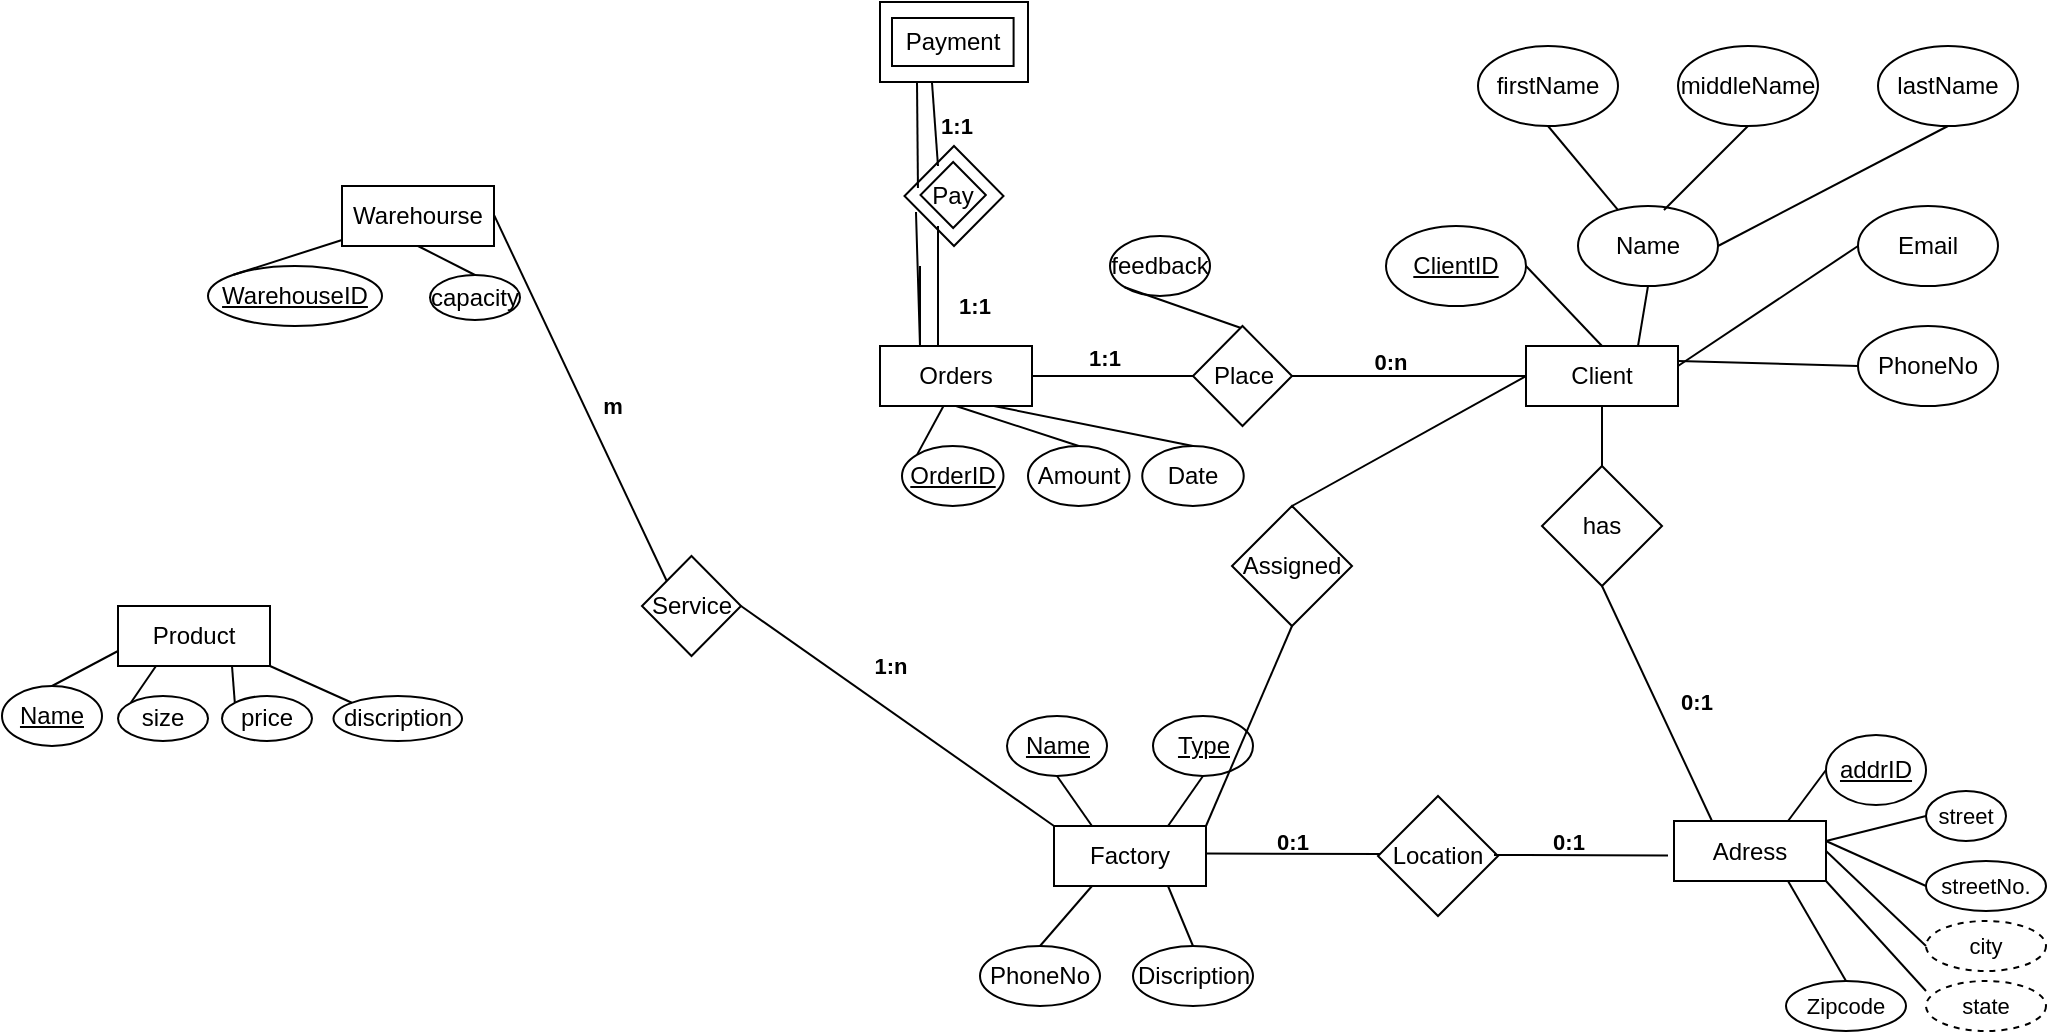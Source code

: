 <mxfile version="19.0.0" type="github">
  <diagram id="euGVbijHBK79JXhbVK_S" name="Page-1">
    <mxGraphModel dx="1741" dy="474" grid="1" gridSize="10" guides="1" tooltips="1" connect="1" arrows="1" fold="1" page="1" pageScale="1" pageWidth="827" pageHeight="1169" math="0" shadow="0">
      <root>
        <mxCell id="0" />
        <mxCell id="1" parent="0" />
        <mxCell id="8rBcMEOyOnEWWZbrD7cP-1" value="Client" style="rounded=0;whiteSpace=wrap;html=1;" vertex="1" parent="1">
          <mxGeometry x="572" y="390" width="76" height="30" as="geometry" />
        </mxCell>
        <mxCell id="8rBcMEOyOnEWWZbrD7cP-2" value="Name" style="ellipse;whiteSpace=wrap;html=1;" vertex="1" parent="1">
          <mxGeometry x="598" y="320" width="70" height="40" as="geometry" />
        </mxCell>
        <mxCell id="8rBcMEOyOnEWWZbrD7cP-3" value="" style="endArrow=none;html=1;rounded=0;entryX=0.5;entryY=1;entryDx=0;entryDy=0;" edge="1" parent="1" target="8rBcMEOyOnEWWZbrD7cP-2">
          <mxGeometry width="50" height="50" relative="1" as="geometry">
            <mxPoint x="628" y="390" as="sourcePoint" />
            <mxPoint x="678" y="340" as="targetPoint" />
          </mxGeometry>
        </mxCell>
        <mxCell id="8rBcMEOyOnEWWZbrD7cP-5" value="firstName" style="ellipse;whiteSpace=wrap;html=1;" vertex="1" parent="1">
          <mxGeometry x="548" y="240" width="70" height="40" as="geometry" />
        </mxCell>
        <mxCell id="8rBcMEOyOnEWWZbrD7cP-7" value="" style="endArrow=none;html=1;rounded=0;entryX=0.5;entryY=1;entryDx=0;entryDy=0;" edge="1" parent="1" source="8rBcMEOyOnEWWZbrD7cP-2" target="8rBcMEOyOnEWWZbrD7cP-5">
          <mxGeometry width="50" height="50" relative="1" as="geometry">
            <mxPoint x="700" y="335" as="sourcePoint" />
            <mxPoint x="750" y="315" as="targetPoint" />
          </mxGeometry>
        </mxCell>
        <mxCell id="8rBcMEOyOnEWWZbrD7cP-8" value="middleName" style="ellipse;whiteSpace=wrap;html=1;" vertex="1" parent="1">
          <mxGeometry x="648" y="240" width="70" height="40" as="geometry" />
        </mxCell>
        <mxCell id="8rBcMEOyOnEWWZbrD7cP-9" value="" style="endArrow=none;html=1;rounded=0;entryX=0.5;entryY=1;entryDx=0;entryDy=0;exitX=0.614;exitY=0.05;exitDx=0;exitDy=0;exitPerimeter=0;" edge="1" parent="1" source="8rBcMEOyOnEWWZbrD7cP-2" target="8rBcMEOyOnEWWZbrD7cP-8">
          <mxGeometry width="50" height="50" relative="1" as="geometry">
            <mxPoint x="710" y="345" as="sourcePoint" />
            <mxPoint x="760" y="325" as="targetPoint" />
          </mxGeometry>
        </mxCell>
        <mxCell id="8rBcMEOyOnEWWZbrD7cP-10" value="lastName" style="ellipse;whiteSpace=wrap;html=1;" vertex="1" parent="1">
          <mxGeometry x="748" y="240" width="70" height="40" as="geometry" />
        </mxCell>
        <mxCell id="8rBcMEOyOnEWWZbrD7cP-11" value="" style="endArrow=none;html=1;rounded=0;entryX=0.5;entryY=1;entryDx=0;entryDy=0;exitX=1;exitY=0.5;exitDx=0;exitDy=0;" edge="1" parent="1" source="8rBcMEOyOnEWWZbrD7cP-2" target="8rBcMEOyOnEWWZbrD7cP-10">
          <mxGeometry width="50" height="50" relative="1" as="geometry">
            <mxPoint x="698" y="360" as="sourcePoint" />
            <mxPoint x="758" y="370" as="targetPoint" />
          </mxGeometry>
        </mxCell>
        <mxCell id="8rBcMEOyOnEWWZbrD7cP-12" value="&lt;u&gt;ClientID&lt;/u&gt;" style="ellipse;whiteSpace=wrap;html=1;" vertex="1" parent="1">
          <mxGeometry x="502" y="330" width="70" height="40" as="geometry" />
        </mxCell>
        <mxCell id="8rBcMEOyOnEWWZbrD7cP-14" value="" style="endArrow=none;html=1;rounded=0;entryX=1;entryY=0.5;entryDx=0;entryDy=0;exitX=0.5;exitY=0;exitDx=0;exitDy=0;" edge="1" parent="1" source="8rBcMEOyOnEWWZbrD7cP-1" target="8rBcMEOyOnEWWZbrD7cP-12">
          <mxGeometry width="50" height="50" relative="1" as="geometry">
            <mxPoint x="668" y="530" as="sourcePoint" />
            <mxPoint x="557" y="360" as="targetPoint" />
          </mxGeometry>
        </mxCell>
        <mxCell id="8rBcMEOyOnEWWZbrD7cP-15" value="Adress" style="rounded=0;whiteSpace=wrap;html=1;" vertex="1" parent="1">
          <mxGeometry x="646" y="627.5" width="76" height="30" as="geometry" />
        </mxCell>
        <mxCell id="8rBcMEOyOnEWWZbrD7cP-16" value="Factory" style="rounded=0;whiteSpace=wrap;html=1;" vertex="1" parent="1">
          <mxGeometry x="336" y="630" width="76" height="30" as="geometry" />
        </mxCell>
        <mxCell id="8rBcMEOyOnEWWZbrD7cP-17" value="Product" style="rounded=0;whiteSpace=wrap;html=1;" vertex="1" parent="1">
          <mxGeometry x="-132" y="520" width="76" height="30" as="geometry" />
        </mxCell>
        <mxCell id="8rBcMEOyOnEWWZbrD7cP-18" value="Orders" style="rounded=0;whiteSpace=wrap;html=1;" vertex="1" parent="1">
          <mxGeometry x="249" y="390" width="76" height="30" as="geometry" />
        </mxCell>
        <mxCell id="8rBcMEOyOnEWWZbrD7cP-19" value="Warehourse" style="rounded=0;whiteSpace=wrap;html=1;" vertex="1" parent="1">
          <mxGeometry x="-20" y="310" width="76" height="30" as="geometry" />
        </mxCell>
        <mxCell id="8rBcMEOyOnEWWZbrD7cP-20" value="has" style="rhombus;whiteSpace=wrap;html=1;" vertex="1" parent="1">
          <mxGeometry x="580" y="450" width="60" height="60" as="geometry" />
        </mxCell>
        <mxCell id="8rBcMEOyOnEWWZbrD7cP-21" value="" style="endArrow=none;html=1;rounded=0;entryX=0.5;entryY=1;entryDx=0;entryDy=0;exitX=0.5;exitY=0;exitDx=0;exitDy=0;" edge="1" parent="1" source="8rBcMEOyOnEWWZbrD7cP-20" target="8rBcMEOyOnEWWZbrD7cP-1">
          <mxGeometry width="50" height="50" relative="1" as="geometry">
            <mxPoint x="620" y="445" as="sourcePoint" />
            <mxPoint x="593" y="415" as="targetPoint" />
          </mxGeometry>
        </mxCell>
        <mxCell id="8rBcMEOyOnEWWZbrD7cP-23" value="" style="endArrow=none;html=1;rounded=0;exitX=0.25;exitY=0;exitDx=0;exitDy=0;entryX=0.5;entryY=1;entryDx=0;entryDy=0;" edge="1" parent="1" source="8rBcMEOyOnEWWZbrD7cP-15" target="8rBcMEOyOnEWWZbrD7cP-20">
          <mxGeometry width="50" height="50" relative="1" as="geometry">
            <mxPoint x="519" y="530" as="sourcePoint" />
            <mxPoint x="519" y="510" as="targetPoint" />
          </mxGeometry>
        </mxCell>
        <mxCell id="8rBcMEOyOnEWWZbrD7cP-24" value="Email" style="ellipse;whiteSpace=wrap;html=1;" vertex="1" parent="1">
          <mxGeometry x="738" y="320" width="70" height="40" as="geometry" />
        </mxCell>
        <mxCell id="8rBcMEOyOnEWWZbrD7cP-25" value="PhoneNo" style="ellipse;whiteSpace=wrap;html=1;" vertex="1" parent="1">
          <mxGeometry x="738" y="380" width="70" height="40" as="geometry" />
        </mxCell>
        <mxCell id="8rBcMEOyOnEWWZbrD7cP-26" value="" style="endArrow=none;html=1;rounded=0;entryX=0;entryY=0.5;entryDx=0;entryDy=0;" edge="1" parent="1" target="8rBcMEOyOnEWWZbrD7cP-24">
          <mxGeometry width="50" height="50" relative="1" as="geometry">
            <mxPoint x="648" y="400" as="sourcePoint" />
            <mxPoint x="646" y="370" as="targetPoint" />
          </mxGeometry>
        </mxCell>
        <mxCell id="8rBcMEOyOnEWWZbrD7cP-27" value="" style="endArrow=none;html=1;rounded=0;entryX=0;entryY=0.5;entryDx=0;entryDy=0;exitX=1;exitY=0.25;exitDx=0;exitDy=0;" edge="1" parent="1" source="8rBcMEOyOnEWWZbrD7cP-1" target="8rBcMEOyOnEWWZbrD7cP-25">
          <mxGeometry width="50" height="50" relative="1" as="geometry">
            <mxPoint x="658" y="410" as="sourcePoint" />
            <mxPoint x="748" y="350" as="targetPoint" />
          </mxGeometry>
        </mxCell>
        <mxCell id="8rBcMEOyOnEWWZbrD7cP-30" value="&lt;u&gt;Name&lt;/u&gt;" style="ellipse;whiteSpace=wrap;html=1;" vertex="1" parent="1">
          <mxGeometry x="312.5" y="575" width="50" height="30" as="geometry" />
        </mxCell>
        <mxCell id="8rBcMEOyOnEWWZbrD7cP-31" value="&lt;u&gt;Type&lt;/u&gt;" style="ellipse;whiteSpace=wrap;html=1;" vertex="1" parent="1">
          <mxGeometry x="385.5" y="575" width="50" height="30" as="geometry" />
        </mxCell>
        <mxCell id="8rBcMEOyOnEWWZbrD7cP-32" value="Location" style="rhombus;whiteSpace=wrap;html=1;" vertex="1" parent="1">
          <mxGeometry x="498" y="615" width="60" height="60" as="geometry" />
        </mxCell>
        <mxCell id="8rBcMEOyOnEWWZbrD7cP-33" value="" style="endArrow=none;html=1;rounded=0;exitX=1;exitY=0.25;exitDx=0;exitDy=0;" edge="1" parent="1">
          <mxGeometry width="50" height="50" relative="1" as="geometry">
            <mxPoint x="412" y="643.75" as="sourcePoint" />
            <mxPoint x="499" y="644" as="targetPoint" />
          </mxGeometry>
        </mxCell>
        <mxCell id="8rBcMEOyOnEWWZbrD7cP-34" value="" style="endArrow=none;html=1;rounded=0;exitX=1;exitY=0.25;exitDx=0;exitDy=0;" edge="1" parent="1">
          <mxGeometry width="50" height="50" relative="1" as="geometry">
            <mxPoint x="556" y="644.5" as="sourcePoint" />
            <mxPoint x="643" y="644.75" as="targetPoint" />
          </mxGeometry>
        </mxCell>
        <mxCell id="8rBcMEOyOnEWWZbrD7cP-35" value="" style="endArrow=none;html=1;rounded=0;exitX=0.75;exitY=0;exitDx=0;exitDy=0;entryX=0.5;entryY=1;entryDx=0;entryDy=0;" edge="1" parent="1" source="8rBcMEOyOnEWWZbrD7cP-16" target="8rBcMEOyOnEWWZbrD7cP-31">
          <mxGeometry width="50" height="50" relative="1" as="geometry">
            <mxPoint x="422" y="653.75" as="sourcePoint" />
            <mxPoint x="509" y="654" as="targetPoint" />
          </mxGeometry>
        </mxCell>
        <mxCell id="8rBcMEOyOnEWWZbrD7cP-36" value="" style="endArrow=none;html=1;rounded=0;exitX=0.25;exitY=0;exitDx=0;exitDy=0;entryX=0.5;entryY=1;entryDx=0;entryDy=0;" edge="1" parent="1" source="8rBcMEOyOnEWWZbrD7cP-16" target="8rBcMEOyOnEWWZbrD7cP-30">
          <mxGeometry width="50" height="50" relative="1" as="geometry">
            <mxPoint x="403" y="640" as="sourcePoint" />
            <mxPoint x="420.5" y="615" as="targetPoint" />
          </mxGeometry>
        </mxCell>
        <mxCell id="8rBcMEOyOnEWWZbrD7cP-37" value="PhoneNo" style="ellipse;whiteSpace=wrap;html=1;" vertex="1" parent="1">
          <mxGeometry x="299" y="690" width="60" height="30" as="geometry" />
        </mxCell>
        <mxCell id="8rBcMEOyOnEWWZbrD7cP-38" value="Discription" style="ellipse;whiteSpace=wrap;html=1;" vertex="1" parent="1">
          <mxGeometry x="375.5" y="690" width="60" height="30" as="geometry" />
        </mxCell>
        <mxCell id="8rBcMEOyOnEWWZbrD7cP-39" value="" style="endArrow=none;html=1;rounded=0;exitX=0.5;exitY=0;exitDx=0;exitDy=0;entryX=0.25;entryY=1;entryDx=0;entryDy=0;" edge="1" parent="1" source="8rBcMEOyOnEWWZbrD7cP-37" target="8rBcMEOyOnEWWZbrD7cP-16">
          <mxGeometry width="50" height="50" relative="1" as="geometry">
            <mxPoint x="365" y="684" as="sourcePoint" />
            <mxPoint x="347.5" y="659" as="targetPoint" />
          </mxGeometry>
        </mxCell>
        <mxCell id="8rBcMEOyOnEWWZbrD7cP-40" value="" style="endArrow=none;html=1;rounded=0;exitX=0.75;exitY=1;exitDx=0;exitDy=0;entryX=0.5;entryY=0;entryDx=0;entryDy=0;" edge="1" parent="1" source="8rBcMEOyOnEWWZbrD7cP-16" target="8rBcMEOyOnEWWZbrD7cP-38">
          <mxGeometry width="50" height="50" relative="1" as="geometry">
            <mxPoint x="403" y="640" as="sourcePoint" />
            <mxPoint x="420.5" y="615" as="targetPoint" />
          </mxGeometry>
        </mxCell>
        <mxCell id="8rBcMEOyOnEWWZbrD7cP-41" value="&lt;u&gt;addrID&lt;/u&gt;" style="ellipse;whiteSpace=wrap;html=1;" vertex="1" parent="1">
          <mxGeometry x="722" y="584.5" width="50" height="35" as="geometry" />
        </mxCell>
        <mxCell id="8rBcMEOyOnEWWZbrD7cP-42" value="" style="endArrow=none;html=1;rounded=0;exitX=0.75;exitY=0;exitDx=0;exitDy=0;entryX=0;entryY=0.5;entryDx=0;entryDy=0;" edge="1" parent="1" source="8rBcMEOyOnEWWZbrD7cP-15" target="8rBcMEOyOnEWWZbrD7cP-41">
          <mxGeometry width="50" height="50" relative="1" as="geometry">
            <mxPoint x="406" y="637.5" as="sourcePoint" />
            <mxPoint x="423.5" y="612.5" as="targetPoint" />
          </mxGeometry>
        </mxCell>
        <mxCell id="8rBcMEOyOnEWWZbrD7cP-44" value="&lt;font style=&quot;font-size: 11px;&quot;&gt;street&lt;/font&gt;" style="ellipse;whiteSpace=wrap;html=1;fontSize=9;" vertex="1" parent="1">
          <mxGeometry x="772" y="612.5" width="40" height="25" as="geometry" />
        </mxCell>
        <mxCell id="8rBcMEOyOnEWWZbrD7cP-46" value="&lt;font style=&quot;font-size: 11px;&quot;&gt;streetNo.&lt;/font&gt;" style="ellipse;whiteSpace=wrap;html=1;fontSize=9;" vertex="1" parent="1">
          <mxGeometry x="772" y="647.5" width="60" height="25" as="geometry" />
        </mxCell>
        <mxCell id="8rBcMEOyOnEWWZbrD7cP-47" value="&lt;font style=&quot;font-size: 11px;&quot;&gt;city&lt;/font&gt;" style="ellipse;whiteSpace=wrap;html=1;fontSize=9;dashed=1;" vertex="1" parent="1">
          <mxGeometry x="772" y="677.5" width="60" height="25" as="geometry" />
        </mxCell>
        <mxCell id="8rBcMEOyOnEWWZbrD7cP-48" value="&lt;font style=&quot;font-size: 11px;&quot;&gt;state&lt;/font&gt;" style="ellipse;whiteSpace=wrap;html=1;fontSize=9;dashed=1;" vertex="1" parent="1">
          <mxGeometry x="772" y="707.5" width="60" height="25" as="geometry" />
        </mxCell>
        <mxCell id="8rBcMEOyOnEWWZbrD7cP-49" value="" style="endArrow=none;html=1;rounded=0;entryX=0;entryY=0.5;entryDx=0;entryDy=0;" edge="1" parent="1" target="8rBcMEOyOnEWWZbrD7cP-44">
          <mxGeometry width="50" height="50" relative="1" as="geometry">
            <mxPoint x="722" y="637.5" as="sourcePoint" />
            <mxPoint x="732" y="612" as="targetPoint" />
          </mxGeometry>
        </mxCell>
        <mxCell id="8rBcMEOyOnEWWZbrD7cP-50" value="" style="endArrow=none;html=1;rounded=0;entryX=0;entryY=0.5;entryDx=0;entryDy=0;" edge="1" parent="1" target="8rBcMEOyOnEWWZbrD7cP-46">
          <mxGeometry width="50" height="50" relative="1" as="geometry">
            <mxPoint x="722" y="637.5" as="sourcePoint" />
            <mxPoint x="782" y="635" as="targetPoint" />
          </mxGeometry>
        </mxCell>
        <mxCell id="8rBcMEOyOnEWWZbrD7cP-53" value="" style="endArrow=none;html=1;rounded=0;entryX=0;entryY=0.5;entryDx=0;entryDy=0;exitX=1;exitY=0.5;exitDx=0;exitDy=0;" edge="1" parent="1" source="8rBcMEOyOnEWWZbrD7cP-15" target="8rBcMEOyOnEWWZbrD7cP-47">
          <mxGeometry width="50" height="50" relative="1" as="geometry">
            <mxPoint x="732" y="647.5" as="sourcePoint" />
            <mxPoint x="782" y="670" as="targetPoint" />
          </mxGeometry>
        </mxCell>
        <mxCell id="8rBcMEOyOnEWWZbrD7cP-54" value="" style="endArrow=none;html=1;rounded=0;entryX=0;entryY=0.2;entryDx=0;entryDy=0;exitX=1;exitY=1;exitDx=0;exitDy=0;entryPerimeter=0;" edge="1" parent="1" source="8rBcMEOyOnEWWZbrD7cP-15" target="8rBcMEOyOnEWWZbrD7cP-48">
          <mxGeometry width="50" height="50" relative="1" as="geometry">
            <mxPoint x="732" y="652.5" as="sourcePoint" />
            <mxPoint x="782" y="700" as="targetPoint" />
          </mxGeometry>
        </mxCell>
        <mxCell id="8rBcMEOyOnEWWZbrD7cP-55" value="&lt;font style=&quot;font-size: 11px;&quot;&gt;Zipcode&lt;/font&gt;" style="ellipse;whiteSpace=wrap;html=1;fontSize=9;" vertex="1" parent="1">
          <mxGeometry x="702" y="707.5" width="60" height="25" as="geometry" />
        </mxCell>
        <mxCell id="8rBcMEOyOnEWWZbrD7cP-56" value="" style="endArrow=none;html=1;rounded=0;entryX=0.5;entryY=0;entryDx=0;entryDy=0;exitX=0.75;exitY=1;exitDx=0;exitDy=0;" edge="1" parent="1" source="8rBcMEOyOnEWWZbrD7cP-15" target="8rBcMEOyOnEWWZbrD7cP-55">
          <mxGeometry width="50" height="50" relative="1" as="geometry">
            <mxPoint x="732" y="667.5" as="sourcePoint" />
            <mxPoint x="782" y="722.5" as="targetPoint" />
          </mxGeometry>
        </mxCell>
        <mxCell id="8rBcMEOyOnEWWZbrD7cP-57" value="0:1" style="text;html=1;resizable=0;autosize=1;align=center;verticalAlign=middle;points=[];fillColor=none;strokeColor=none;rounded=0;dashed=1;fontSize=11;fontStyle=1" vertex="1" parent="1">
          <mxGeometry x="439.5" y="628" width="30" height="20" as="geometry" />
        </mxCell>
        <mxCell id="8rBcMEOyOnEWWZbrD7cP-58" value="0:1" style="text;html=1;resizable=0;autosize=1;align=center;verticalAlign=middle;points=[];fillColor=none;strokeColor=none;rounded=0;dashed=1;fontSize=11;fontStyle=1" vertex="1" parent="1">
          <mxGeometry x="578" y="628" width="30" height="20" as="geometry" />
        </mxCell>
        <mxCell id="8rBcMEOyOnEWWZbrD7cP-59" value="0:1" style="text;html=1;resizable=0;autosize=1;align=center;verticalAlign=middle;points=[];fillColor=none;strokeColor=none;rounded=0;dashed=1;fontSize=11;fontStyle=1" vertex="1" parent="1">
          <mxGeometry x="642" y="557.5" width="30" height="20" as="geometry" />
        </mxCell>
        <mxCell id="8rBcMEOyOnEWWZbrD7cP-60" value="Assigned" style="rhombus;whiteSpace=wrap;html=1;" vertex="1" parent="1">
          <mxGeometry x="425" y="470" width="60" height="60" as="geometry" />
        </mxCell>
        <mxCell id="8rBcMEOyOnEWWZbrD7cP-61" value="" style="endArrow=none;html=1;rounded=0;exitX=0.5;exitY=0;exitDx=0;exitDy=0;entryX=0;entryY=0.5;entryDx=0;entryDy=0;" edge="1" parent="1" source="8rBcMEOyOnEWWZbrD7cP-60" target="8rBcMEOyOnEWWZbrD7cP-1">
          <mxGeometry width="50" height="50" relative="1" as="geometry">
            <mxPoint x="561" y="520" as="sourcePoint" />
            <mxPoint x="669" y="405" as="targetPoint" />
          </mxGeometry>
        </mxCell>
        <mxCell id="8rBcMEOyOnEWWZbrD7cP-62" value="" style="endArrow=none;html=1;rounded=0;exitX=1;exitY=0;exitDx=0;exitDy=0;" edge="1" parent="1" source="8rBcMEOyOnEWWZbrD7cP-16">
          <mxGeometry width="50" height="50" relative="1" as="geometry">
            <mxPoint x="331" y="600" as="sourcePoint" />
            <mxPoint x="455" y="530" as="targetPoint" />
          </mxGeometry>
        </mxCell>
        <mxCell id="8rBcMEOyOnEWWZbrD7cP-63" value="Place" style="rhombus;whiteSpace=wrap;html=1;" vertex="1" parent="1">
          <mxGeometry x="405.5" y="380" width="49.5" height="50" as="geometry" />
        </mxCell>
        <mxCell id="8rBcMEOyOnEWWZbrD7cP-65" value="" style="endArrow=none;html=1;rounded=0;fontSize=11;entryX=0;entryY=0.5;entryDx=0;entryDy=0;exitX=1;exitY=0.5;exitDx=0;exitDy=0;" edge="1" parent="1" source="8rBcMEOyOnEWWZbrD7cP-63" target="8rBcMEOyOnEWWZbrD7cP-1">
          <mxGeometry width="50" height="50" relative="1" as="geometry">
            <mxPoint x="408" y="380" as="sourcePoint" />
            <mxPoint x="458" y="330" as="targetPoint" />
          </mxGeometry>
        </mxCell>
        <mxCell id="8rBcMEOyOnEWWZbrD7cP-66" value="" style="endArrow=none;html=1;rounded=0;fontSize=11;entryX=0;entryY=0.5;entryDx=0;entryDy=0;exitX=1;exitY=0.5;exitDx=0;exitDy=0;" edge="1" parent="1" source="8rBcMEOyOnEWWZbrD7cP-18" target="8rBcMEOyOnEWWZbrD7cP-63">
          <mxGeometry width="50" height="50" relative="1" as="geometry">
            <mxPoint x="214.5" y="400" as="sourcePoint" />
            <mxPoint x="338.5" y="385" as="targetPoint" />
          </mxGeometry>
        </mxCell>
        <mxCell id="8rBcMEOyOnEWWZbrD7cP-68" value="0:n" style="text;html=1;resizable=0;autosize=1;align=center;verticalAlign=middle;points=[];fillColor=none;strokeColor=none;rounded=0;dashed=1;fontSize=11;fontStyle=1" vertex="1" parent="1">
          <mxGeometry x="489" y="388" width="30" height="20" as="geometry" />
        </mxCell>
        <mxCell id="8rBcMEOyOnEWWZbrD7cP-69" value="feedback" style="ellipse;whiteSpace=wrap;html=1;" vertex="1" parent="1">
          <mxGeometry x="364" y="335" width="50" height="30" as="geometry" />
        </mxCell>
        <mxCell id="8rBcMEOyOnEWWZbrD7cP-70" value="" style="endArrow=none;html=1;rounded=0;entryX=0;entryY=1;entryDx=0;entryDy=0;" edge="1" parent="1" target="8rBcMEOyOnEWWZbrD7cP-69">
          <mxGeometry width="50" height="50" relative="1" as="geometry">
            <mxPoint x="429.5" y="381" as="sourcePoint" />
            <mxPoint x="429.5" y="370" as="targetPoint" />
          </mxGeometry>
        </mxCell>
        <mxCell id="8rBcMEOyOnEWWZbrD7cP-74" value="" style="group" vertex="1" connectable="0" parent="1">
          <mxGeometry x="249" y="218" width="74" height="40" as="geometry" />
        </mxCell>
        <mxCell id="8rBcMEOyOnEWWZbrD7cP-72" value="" style="rounded=0;whiteSpace=wrap;html=1;" vertex="1" parent="8rBcMEOyOnEWWZbrD7cP-74">
          <mxGeometry width="74" height="40" as="geometry" />
        </mxCell>
        <mxCell id="8rBcMEOyOnEWWZbrD7cP-71" value="Payment" style="rounded=0;whiteSpace=wrap;html=1;" vertex="1" parent="8rBcMEOyOnEWWZbrD7cP-74">
          <mxGeometry x="6" y="8" width="60.8" height="24" as="geometry" />
        </mxCell>
        <mxCell id="8rBcMEOyOnEWWZbrD7cP-75" value="Pay" style="rhombus;whiteSpace=wrap;html=1;" vertex="1" parent="1">
          <mxGeometry x="261.25" y="290" width="49.5" height="50" as="geometry" />
        </mxCell>
        <mxCell id="8rBcMEOyOnEWWZbrD7cP-76" value="" style="endArrow=none;html=1;rounded=0;fontSize=11;entryX=0.25;entryY=1;entryDx=0;entryDy=0;exitX=0.136;exitY=0.42;exitDx=0;exitDy=0;exitPerimeter=0;" edge="1" parent="1" source="8rBcMEOyOnEWWZbrD7cP-75" target="8rBcMEOyOnEWWZbrD7cP-72">
          <mxGeometry width="50" height="50" relative="1" as="geometry">
            <mxPoint x="558" y="380" as="sourcePoint" />
            <mxPoint x="608" y="330" as="targetPoint" />
          </mxGeometry>
        </mxCell>
        <mxCell id="8rBcMEOyOnEWWZbrD7cP-77" value="" style="endArrow=none;html=1;rounded=0;fontSize=11;entryX=0.351;entryY=1;entryDx=0;entryDy=0;entryPerimeter=0;" edge="1" parent="1" target="8rBcMEOyOnEWWZbrD7cP-72">
          <mxGeometry width="50" height="50" relative="1" as="geometry">
            <mxPoint x="278" y="300" as="sourcePoint" />
            <mxPoint x="277.5" y="268" as="targetPoint" />
          </mxGeometry>
        </mxCell>
        <mxCell id="8rBcMEOyOnEWWZbrD7cP-78" value="" style="endArrow=none;html=1;rounded=0;fontSize=11;" edge="1" parent="1">
          <mxGeometry width="50" height="50" relative="1" as="geometry">
            <mxPoint x="278" y="330" as="sourcePoint" />
            <mxPoint x="278" y="350" as="targetPoint" />
            <Array as="points">
              <mxPoint x="278" y="390" />
            </Array>
          </mxGeometry>
        </mxCell>
        <mxCell id="8rBcMEOyOnEWWZbrD7cP-80" value="" style="endArrow=none;html=1;rounded=0;fontSize=11;exitX=0.116;exitY=0.66;exitDx=0;exitDy=0;exitPerimeter=0;" edge="1" parent="1" source="8rBcMEOyOnEWWZbrD7cP-75">
          <mxGeometry width="50" height="50" relative="1" as="geometry">
            <mxPoint x="269" y="330" as="sourcePoint" />
            <mxPoint x="269" y="350" as="targetPoint" />
            <Array as="points">
              <mxPoint x="269" y="390" />
            </Array>
          </mxGeometry>
        </mxCell>
        <mxCell id="8rBcMEOyOnEWWZbrD7cP-81" value="1:1" style="text;html=1;resizable=0;autosize=1;align=center;verticalAlign=middle;points=[];fillColor=none;strokeColor=none;rounded=0;dashed=1;fontSize=11;fontStyle=1" vertex="1" parent="1">
          <mxGeometry x="280.75" y="360" width="30" height="20" as="geometry" />
        </mxCell>
        <mxCell id="8rBcMEOyOnEWWZbrD7cP-83" value="Pay" style="rhombus;whiteSpace=wrap;html=1;" vertex="1" parent="1">
          <mxGeometry x="269.25" y="298" width="32.67" height="33" as="geometry" />
        </mxCell>
        <mxCell id="8rBcMEOyOnEWWZbrD7cP-82" value="1:1" style="text;html=1;resizable=0;autosize=1;align=center;verticalAlign=middle;points=[];fillColor=none;strokeColor=none;rounded=0;dashed=1;fontSize=11;fontStyle=1" vertex="1" parent="1">
          <mxGeometry x="272" y="270" width="30" height="20" as="geometry" />
        </mxCell>
        <mxCell id="8rBcMEOyOnEWWZbrD7cP-86" value="&lt;u&gt;Name&lt;/u&gt;" style="ellipse;whiteSpace=wrap;html=1;" vertex="1" parent="1">
          <mxGeometry x="-190" y="560" width="50" height="30" as="geometry" />
        </mxCell>
        <mxCell id="8rBcMEOyOnEWWZbrD7cP-87" value="size" style="ellipse;whiteSpace=wrap;html=1;" vertex="1" parent="1">
          <mxGeometry x="-132" y="565" width="45" height="22.5" as="geometry" />
        </mxCell>
        <mxCell id="8rBcMEOyOnEWWZbrD7cP-88" value="price&lt;span style=&quot;color: rgba(0, 0, 0, 0); font-family: monospace; font-size: 0px; text-align: start;&quot;&gt;%3CmxGraphModel%3E%3Croot%3E%3CmxCell%20id%3D%220%22%2F%3E%3CmxCell%20id%3D%221%22%20parent%3D%220%22%2F%3E%3CmxCell%20id%3D%222%22%20value%3D%22size%22%20style%3D%22ellipse%3BwhiteSpace%3Dwrap%3Bhtml%3D1%3B%22%20vertex%3D%221%22%20parent%3D%221%22%3E%3CmxGeometry%20x%3D%22128%22%20y%3D%22535%22%20width%3D%2245%22%20height%3D%2222.5%22%20as%3D%22geometry%22%2F%3E%3C%2FmxCell%3E%3C%2Froot%3E%3C%2FmxGraphModel%3E&lt;/span&gt;" style="ellipse;whiteSpace=wrap;html=1;" vertex="1" parent="1">
          <mxGeometry x="-80" y="565" width="45" height="22.5" as="geometry" />
        </mxCell>
        <mxCell id="8rBcMEOyOnEWWZbrD7cP-89" value="discription" style="ellipse;whiteSpace=wrap;html=1;" vertex="1" parent="1">
          <mxGeometry x="-24.25" y="565" width="64.25" height="22.5" as="geometry" />
        </mxCell>
        <mxCell id="8rBcMEOyOnEWWZbrD7cP-90" value="" style="endArrow=none;html=1;rounded=0;exitX=0;exitY=0;exitDx=0;exitDy=0;entryX=0.5;entryY=1;entryDx=0;entryDy=0;" edge="1" parent="1" source="8rBcMEOyOnEWWZbrD7cP-89">
          <mxGeometry width="50" height="50" relative="1" as="geometry">
            <mxPoint x="-38.5" y="575" as="sourcePoint" />
            <mxPoint x="-56" y="550" as="targetPoint" />
          </mxGeometry>
        </mxCell>
        <mxCell id="8rBcMEOyOnEWWZbrD7cP-91" value="" style="endArrow=none;html=1;rounded=0;exitX=0;exitY=0;exitDx=0;exitDy=0;entryX=0.75;entryY=1;entryDx=0;entryDy=0;" edge="1" parent="1" source="8rBcMEOyOnEWWZbrD7cP-88" target="8rBcMEOyOnEWWZbrD7cP-17">
          <mxGeometry width="50" height="50" relative="1" as="geometry">
            <mxPoint x="-5.394" y="578.494" as="sourcePoint" />
            <mxPoint x="-46" y="560" as="targetPoint" />
          </mxGeometry>
        </mxCell>
        <mxCell id="8rBcMEOyOnEWWZbrD7cP-92" value="" style="endArrow=none;html=1;rounded=0;exitX=0;exitY=0;exitDx=0;exitDy=0;entryX=0.25;entryY=1;entryDx=0;entryDy=0;" edge="1" parent="1" source="8rBcMEOyOnEWWZbrD7cP-87" target="8rBcMEOyOnEWWZbrD7cP-17">
          <mxGeometry width="50" height="50" relative="1" as="geometry">
            <mxPoint x="-63.793" y="578.491" as="sourcePoint" />
            <mxPoint x="-65" y="560" as="targetPoint" />
          </mxGeometry>
        </mxCell>
        <mxCell id="8rBcMEOyOnEWWZbrD7cP-93" value="" style="endArrow=none;html=1;rounded=0;exitX=0.5;exitY=0;exitDx=0;exitDy=0;entryX=0;entryY=0.75;entryDx=0;entryDy=0;" edge="1" parent="1" source="8rBcMEOyOnEWWZbrD7cP-86" target="8rBcMEOyOnEWWZbrD7cP-17">
          <mxGeometry width="50" height="50" relative="1" as="geometry">
            <mxPoint x="-115.793" y="578.491" as="sourcePoint" />
            <mxPoint x="-103" y="560" as="targetPoint" />
          </mxGeometry>
        </mxCell>
        <mxCell id="8rBcMEOyOnEWWZbrD7cP-94" value="&lt;u&gt;WarehouseID&lt;/u&gt;" style="ellipse;whiteSpace=wrap;html=1;" vertex="1" parent="1">
          <mxGeometry x="-87" y="350" width="87" height="30" as="geometry" />
        </mxCell>
        <mxCell id="8rBcMEOyOnEWWZbrD7cP-95" value="capacity" style="ellipse;whiteSpace=wrap;html=1;" vertex="1" parent="1">
          <mxGeometry x="24" y="354.5" width="45" height="22.5" as="geometry" />
        </mxCell>
        <mxCell id="8rBcMEOyOnEWWZbrD7cP-96" value="" style="endArrow=none;html=1;rounded=0;exitX=0;exitY=0;exitDx=0;exitDy=0;entryX=0;entryY=0.75;entryDx=0;entryDy=0;" edge="1" parent="1" source="8rBcMEOyOnEWWZbrD7cP-94">
          <mxGeometry width="50" height="50" relative="1" as="geometry">
            <mxPoint x="-53.0" y="354.5" as="sourcePoint" />
            <mxPoint x="-20" y="337" as="targetPoint" />
          </mxGeometry>
        </mxCell>
        <mxCell id="8rBcMEOyOnEWWZbrD7cP-97" value="" style="endArrow=none;html=1;rounded=0;exitX=0.5;exitY=0;exitDx=0;exitDy=0;entryX=0.5;entryY=1;entryDx=0;entryDy=0;" edge="1" parent="1" source="8rBcMEOyOnEWWZbrD7cP-95" target="8rBcMEOyOnEWWZbrD7cP-19">
          <mxGeometry width="50" height="50" relative="1" as="geometry">
            <mxPoint x="-64.41" y="364.446" as="sourcePoint" />
            <mxPoint x="-10" y="347" as="targetPoint" />
          </mxGeometry>
        </mxCell>
        <mxCell id="8rBcMEOyOnEWWZbrD7cP-99" value="" style="endArrow=none;html=1;rounded=0;fontSize=11;entryX=0;entryY=0;entryDx=0;entryDy=0;exitX=1;exitY=0.5;exitDx=0;exitDy=0;startArrow=none;" edge="1" parent="1" source="8rBcMEOyOnEWWZbrD7cP-100" target="8rBcMEOyOnEWWZbrD7cP-16">
          <mxGeometry width="50" height="50" relative="1" as="geometry">
            <mxPoint x="56" y="324.47" as="sourcePoint" />
            <mxPoint x="136.5" y="324.47" as="targetPoint" />
          </mxGeometry>
        </mxCell>
        <mxCell id="8rBcMEOyOnEWWZbrD7cP-100" value="Service" style="rhombus;whiteSpace=wrap;html=1;" vertex="1" parent="1">
          <mxGeometry x="130" y="495" width="49.5" height="50" as="geometry" />
        </mxCell>
        <mxCell id="8rBcMEOyOnEWWZbrD7cP-101" value="" style="endArrow=none;html=1;rounded=0;fontSize=11;entryX=0;entryY=0;entryDx=0;entryDy=0;exitX=1;exitY=0.5;exitDx=0;exitDy=0;" edge="1" parent="1" target="8rBcMEOyOnEWWZbrD7cP-100">
          <mxGeometry width="50" height="50" relative="1" as="geometry">
            <mxPoint x="56" y="324.47" as="sourcePoint" />
            <mxPoint x="336" y="630" as="targetPoint" />
          </mxGeometry>
        </mxCell>
        <mxCell id="8rBcMEOyOnEWWZbrD7cP-102" value="m" style="text;html=1;resizable=0;autosize=1;align=center;verticalAlign=middle;points=[];fillColor=none;strokeColor=none;rounded=0;dashed=1;fontSize=11;fontStyle=1" vertex="1" parent="1">
          <mxGeometry x="100" y="410" width="30" height="20" as="geometry" />
        </mxCell>
        <mxCell id="8rBcMEOyOnEWWZbrD7cP-103" value="1:n" style="text;html=1;resizable=0;autosize=1;align=center;verticalAlign=middle;points=[];fillColor=none;strokeColor=none;rounded=0;dashed=1;fontSize=11;fontStyle=1" vertex="1" parent="1">
          <mxGeometry x="239.25" y="540" width="30" height="20" as="geometry" />
        </mxCell>
        <mxCell id="8rBcMEOyOnEWWZbrD7cP-105" value="&lt;u&gt;OrderID&lt;/u&gt;" style="ellipse;whiteSpace=wrap;html=1;" vertex="1" parent="1">
          <mxGeometry x="260" y="440" width="50.75" height="30" as="geometry" />
        </mxCell>
        <mxCell id="8rBcMEOyOnEWWZbrD7cP-106" value="1:1" style="text;html=1;resizable=0;autosize=1;align=center;verticalAlign=middle;points=[];fillColor=none;strokeColor=none;rounded=0;dashed=1;fontSize=11;fontStyle=1" vertex="1" parent="1">
          <mxGeometry x="345.5" y="386" width="30" height="20" as="geometry" />
        </mxCell>
        <mxCell id="8rBcMEOyOnEWWZbrD7cP-107" value="" style="endArrow=none;html=1;rounded=0;entryX=1;entryY=0.5;entryDx=0;entryDy=0;exitX=0;exitY=0;exitDx=0;exitDy=0;" edge="1" parent="1" source="8rBcMEOyOnEWWZbrD7cP-105">
          <mxGeometry width="50" height="50" relative="1" as="geometry">
            <mxPoint x="318.75" y="460" as="sourcePoint" />
            <mxPoint x="280.75" y="420" as="targetPoint" />
          </mxGeometry>
        </mxCell>
        <mxCell id="8rBcMEOyOnEWWZbrD7cP-109" value="&lt;span&gt;Amount&lt;/span&gt;" style="ellipse;whiteSpace=wrap;html=1;fontStyle=0" vertex="1" parent="1">
          <mxGeometry x="323" y="440" width="50.75" height="30" as="geometry" />
        </mxCell>
        <mxCell id="8rBcMEOyOnEWWZbrD7cP-110" value="" style="endArrow=none;html=1;rounded=0;entryX=0.5;entryY=1;entryDx=0;entryDy=0;exitX=0.5;exitY=0;exitDx=0;exitDy=0;" edge="1" parent="1" source="8rBcMEOyOnEWWZbrD7cP-109" target="8rBcMEOyOnEWWZbrD7cP-18">
          <mxGeometry width="50" height="50" relative="1" as="geometry">
            <mxPoint x="277.313" y="454.464" as="sourcePoint" />
            <mxPoint x="290.75" y="430" as="targetPoint" />
          </mxGeometry>
        </mxCell>
        <mxCell id="8rBcMEOyOnEWWZbrD7cP-111" value="&lt;span&gt;Date&lt;/span&gt;" style="ellipse;whiteSpace=wrap;html=1;fontStyle=0" vertex="1" parent="1">
          <mxGeometry x="380.12" y="440" width="50.75" height="30" as="geometry" />
        </mxCell>
        <mxCell id="8rBcMEOyOnEWWZbrD7cP-112" value="" style="endArrow=none;html=1;rounded=0;entryX=0.75;entryY=1;entryDx=0;entryDy=0;exitX=0.5;exitY=0;exitDx=0;exitDy=0;" edge="1" parent="1" source="8rBcMEOyOnEWWZbrD7cP-111" target="8rBcMEOyOnEWWZbrD7cP-18">
          <mxGeometry width="50" height="50" relative="1" as="geometry">
            <mxPoint x="358.375" y="450" as="sourcePoint" />
            <mxPoint x="297" y="430" as="targetPoint" />
          </mxGeometry>
        </mxCell>
      </root>
    </mxGraphModel>
  </diagram>
</mxfile>
